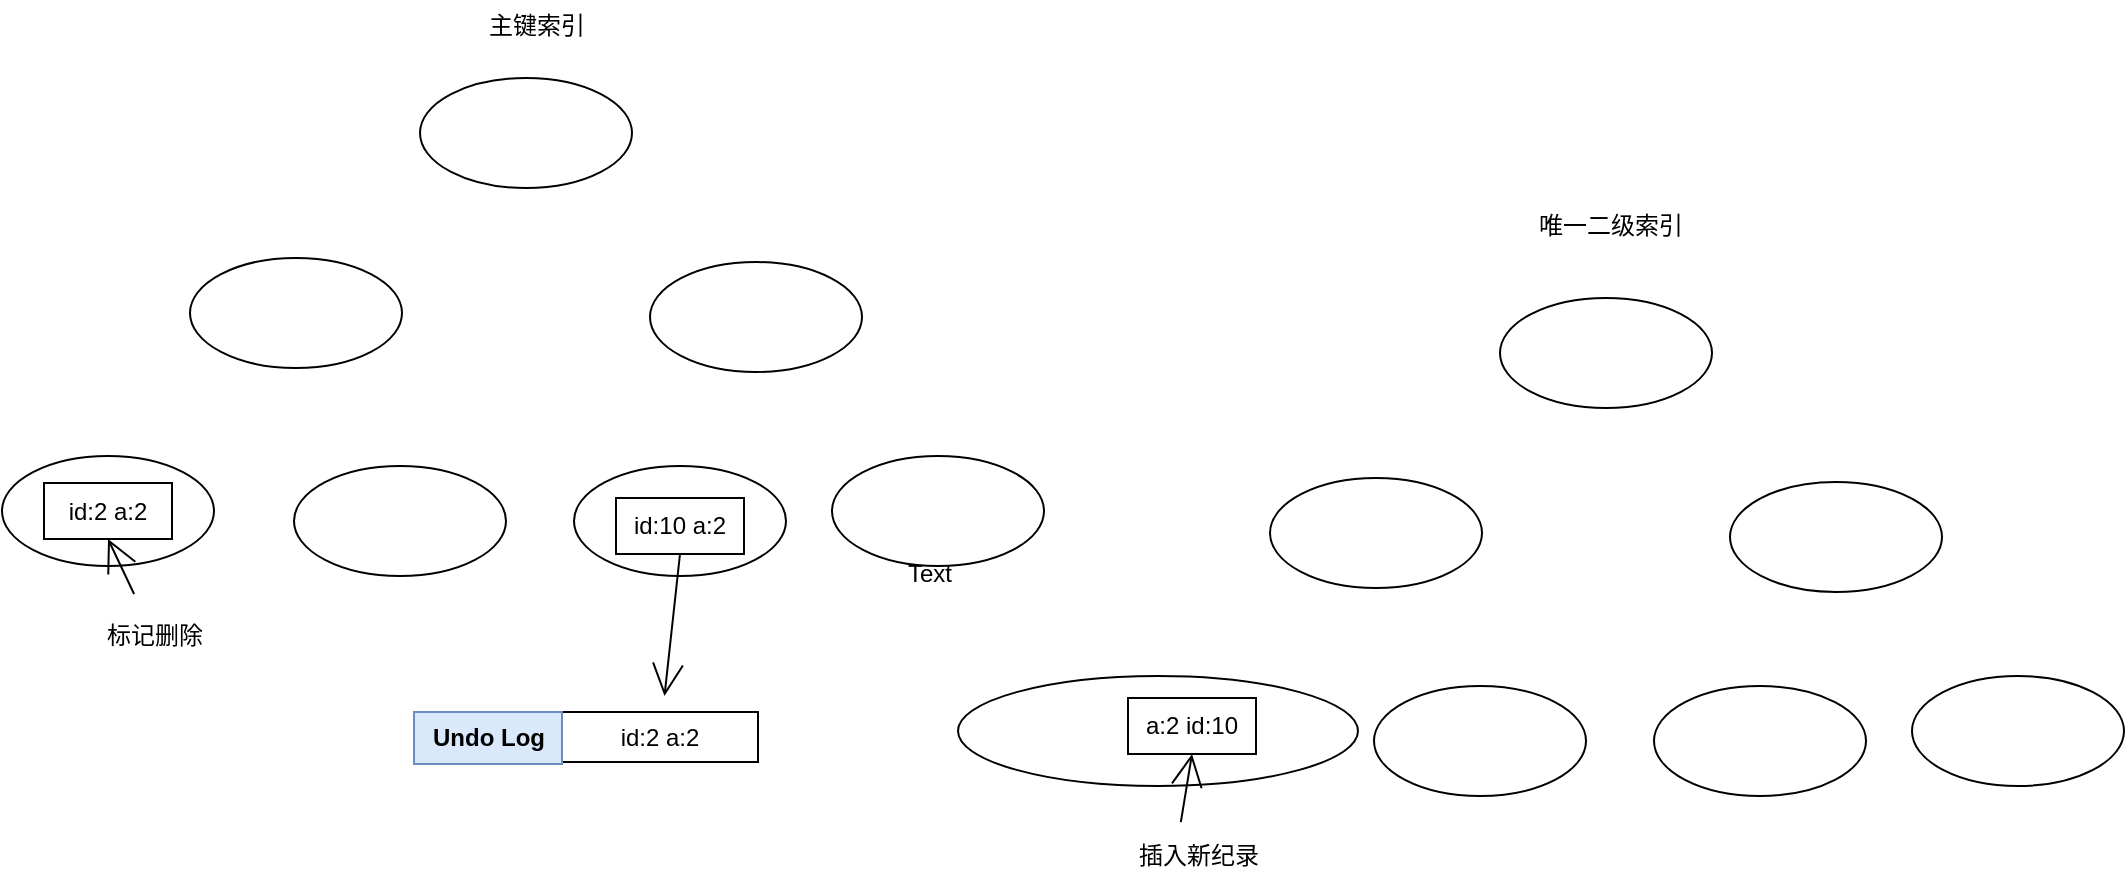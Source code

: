 <mxfile version="21.0.6" type="github">
  <diagram name="第 1 页" id="XwDF5Ky1uq6g6Pk2R0mx">
    <mxGraphModel dx="1675" dy="997" grid="0" gridSize="10" guides="1" tooltips="1" connect="1" arrows="1" fold="1" page="0" pageScale="1" pageWidth="827" pageHeight="1169" math="0" shadow="0">
      <root>
        <mxCell id="0" />
        <mxCell id="1" parent="0" />
        <mxCell id="x2cMf9uzv7_NeJ5CH3mt-1" value="" style="ellipse;whiteSpace=wrap;html=1;" vertex="1" parent="1">
          <mxGeometry x="-55" y="-48" width="106" height="55" as="geometry" />
        </mxCell>
        <mxCell id="x2cMf9uzv7_NeJ5CH3mt-2" value="" style="ellipse;whiteSpace=wrap;html=1;" vertex="1" parent="1">
          <mxGeometry x="-170" y="42" width="106" height="55" as="geometry" />
        </mxCell>
        <mxCell id="x2cMf9uzv7_NeJ5CH3mt-3" value="" style="ellipse;whiteSpace=wrap;html=1;" vertex="1" parent="1">
          <mxGeometry x="60" y="44" width="106" height="55" as="geometry" />
        </mxCell>
        <mxCell id="x2cMf9uzv7_NeJ5CH3mt-4" value="" style="ellipse;whiteSpace=wrap;html=1;" vertex="1" parent="1">
          <mxGeometry x="-264" y="141" width="106" height="55" as="geometry" />
        </mxCell>
        <mxCell id="x2cMf9uzv7_NeJ5CH3mt-5" value="" style="ellipse;whiteSpace=wrap;html=1;" vertex="1" parent="1">
          <mxGeometry x="-118" y="146" width="106" height="55" as="geometry" />
        </mxCell>
        <mxCell id="x2cMf9uzv7_NeJ5CH3mt-6" value="" style="ellipse;whiteSpace=wrap;html=1;" vertex="1" parent="1">
          <mxGeometry x="22" y="146" width="106" height="55" as="geometry" />
        </mxCell>
        <mxCell id="x2cMf9uzv7_NeJ5CH3mt-7" value="" style="ellipse;whiteSpace=wrap;html=1;" vertex="1" parent="1">
          <mxGeometry x="151" y="141" width="106" height="55" as="geometry" />
        </mxCell>
        <mxCell id="x2cMf9uzv7_NeJ5CH3mt-8" value="id:2 a:2" style="rounded=0;whiteSpace=wrap;html=1;" vertex="1" parent="1">
          <mxGeometry x="-243" y="154.5" width="64" height="28" as="geometry" />
        </mxCell>
        <mxCell id="x2cMf9uzv7_NeJ5CH3mt-9" value="标记删除" style="text;html=1;align=center;verticalAlign=middle;resizable=0;points=[];autosize=1;strokeColor=none;fillColor=none;" vertex="1" parent="1">
          <mxGeometry x="-221" y="218" width="66" height="26" as="geometry" />
        </mxCell>
        <mxCell id="x2cMf9uzv7_NeJ5CH3mt-10" value="" style="edgeStyle=none;orthogonalLoop=1;jettySize=auto;html=1;rounded=0;endArrow=open;startSize=14;endSize=14;sourcePerimeterSpacing=8;targetPerimeterSpacing=8;curved=1;entryX=0.5;entryY=1;entryDx=0;entryDy=0;" edge="1" parent="1" source="x2cMf9uzv7_NeJ5CH3mt-9" target="x2cMf9uzv7_NeJ5CH3mt-8">
          <mxGeometry width="140" relative="1" as="geometry">
            <mxPoint x="-88" y="201" as="sourcePoint" />
            <mxPoint x="52" y="201" as="targetPoint" />
            <Array as="points" />
          </mxGeometry>
        </mxCell>
        <mxCell id="x2cMf9uzv7_NeJ5CH3mt-11" value="" style="ellipse;whiteSpace=wrap;html=1;" vertex="1" parent="1">
          <mxGeometry x="485" y="62" width="106" height="55" as="geometry" />
        </mxCell>
        <mxCell id="x2cMf9uzv7_NeJ5CH3mt-12" value="" style="ellipse;whiteSpace=wrap;html=1;" vertex="1" parent="1">
          <mxGeometry x="370" y="152" width="106" height="55" as="geometry" />
        </mxCell>
        <mxCell id="x2cMf9uzv7_NeJ5CH3mt-13" value="" style="ellipse;whiteSpace=wrap;html=1;" vertex="1" parent="1">
          <mxGeometry x="600" y="154" width="106" height="55" as="geometry" />
        </mxCell>
        <mxCell id="x2cMf9uzv7_NeJ5CH3mt-14" value="" style="ellipse;whiteSpace=wrap;html=1;" vertex="1" parent="1">
          <mxGeometry x="214" y="251" width="200" height="55" as="geometry" />
        </mxCell>
        <mxCell id="x2cMf9uzv7_NeJ5CH3mt-15" value="" style="ellipse;whiteSpace=wrap;html=1;" vertex="1" parent="1">
          <mxGeometry x="422" y="256" width="106" height="55" as="geometry" />
        </mxCell>
        <mxCell id="x2cMf9uzv7_NeJ5CH3mt-16" value="" style="ellipse;whiteSpace=wrap;html=1;" vertex="1" parent="1">
          <mxGeometry x="562" y="256" width="106" height="55" as="geometry" />
        </mxCell>
        <mxCell id="x2cMf9uzv7_NeJ5CH3mt-17" value="" style="ellipse;whiteSpace=wrap;html=1;" vertex="1" parent="1">
          <mxGeometry x="691" y="251" width="106" height="55" as="geometry" />
        </mxCell>
        <mxCell id="x2cMf9uzv7_NeJ5CH3mt-21" value="Text" style="text;strokeColor=none;fillColor=none;html=1;align=center;verticalAlign=middle;whiteSpace=wrap;rounded=0;" vertex="1" parent="1">
          <mxGeometry x="170" y="185" width="60" height="30" as="geometry" />
        </mxCell>
        <mxCell id="x2cMf9uzv7_NeJ5CH3mt-22" value="唯一二级索引&lt;br&gt;" style="text;html=1;align=center;verticalAlign=middle;resizable=0;points=[];autosize=1;strokeColor=none;fillColor=none;" vertex="1" parent="1">
          <mxGeometry x="495" y="13" width="90" height="26" as="geometry" />
        </mxCell>
        <mxCell id="x2cMf9uzv7_NeJ5CH3mt-23" value="主键索引" style="text;html=1;align=center;verticalAlign=middle;resizable=0;points=[];autosize=1;strokeColor=none;fillColor=none;" vertex="1" parent="1">
          <mxGeometry x="-30" y="-87" width="66" height="26" as="geometry" />
        </mxCell>
        <mxCell id="x2cMf9uzv7_NeJ5CH3mt-24" value="id:10 a:2" style="rounded=0;whiteSpace=wrap;html=1;" vertex="1" parent="1">
          <mxGeometry x="43" y="162" width="64" height="28" as="geometry" />
        </mxCell>
        <mxCell id="x2cMf9uzv7_NeJ5CH3mt-25" value="a:2 id:10" style="rounded=0;whiteSpace=wrap;html=1;" vertex="1" parent="1">
          <mxGeometry x="299" y="262" width="64" height="28" as="geometry" />
        </mxCell>
        <mxCell id="x2cMf9uzv7_NeJ5CH3mt-27" value="插入新纪录" style="text;html=1;align=center;verticalAlign=middle;resizable=0;points=[];autosize=1;strokeColor=none;fillColor=none;" vertex="1" parent="1">
          <mxGeometry x="295" y="328" width="78" height="26" as="geometry" />
        </mxCell>
        <mxCell id="x2cMf9uzv7_NeJ5CH3mt-28" value="" style="edgeStyle=none;orthogonalLoop=1;jettySize=auto;html=1;rounded=0;endArrow=open;startSize=14;endSize=14;sourcePerimeterSpacing=8;targetPerimeterSpacing=8;curved=1;entryX=0.5;entryY=1;entryDx=0;entryDy=0;exitX=0.39;exitY=-0.15;exitDx=0;exitDy=0;exitPerimeter=0;" edge="1" parent="1" source="x2cMf9uzv7_NeJ5CH3mt-27" target="x2cMf9uzv7_NeJ5CH3mt-25">
          <mxGeometry width="140" relative="1" as="geometry">
            <mxPoint x="304" y="333" as="sourcePoint" />
            <mxPoint x="286" y="301" as="targetPoint" />
            <Array as="points" />
          </mxGeometry>
        </mxCell>
        <mxCell id="x2cMf9uzv7_NeJ5CH3mt-34" value="" style="edgeStyle=none;orthogonalLoop=1;jettySize=auto;html=1;rounded=0;endArrow=open;startSize=14;endSize=14;sourcePerimeterSpacing=8;targetPerimeterSpacing=8;curved=1;exitX=0.5;exitY=1;exitDx=0;exitDy=0;" edge="1" parent="1" source="x2cMf9uzv7_NeJ5CH3mt-24" target="x2cMf9uzv7_NeJ5CH3mt-35">
          <mxGeometry width="140" relative="1" as="geometry">
            <mxPoint x="85" y="387" as="sourcePoint" />
            <mxPoint x="63" y="259" as="targetPoint" />
            <Array as="points" />
          </mxGeometry>
        </mxCell>
        <mxCell id="x2cMf9uzv7_NeJ5CH3mt-35" value="id:2 a:2" style="rounded=0;whiteSpace=wrap;html=1;" vertex="1" parent="1">
          <mxGeometry x="16" y="269" width="98" height="25" as="geometry" />
        </mxCell>
        <mxCell id="x2cMf9uzv7_NeJ5CH3mt-36" value="Undo Log" style="text;html=1;align=center;verticalAlign=middle;resizable=0;points=[];autosize=1;strokeColor=#6c8ebf;fillColor=#dae8fc;fontStyle=1" vertex="1" parent="1">
          <mxGeometry x="-58" y="269" width="74" height="26" as="geometry" />
        </mxCell>
      </root>
    </mxGraphModel>
  </diagram>
</mxfile>
